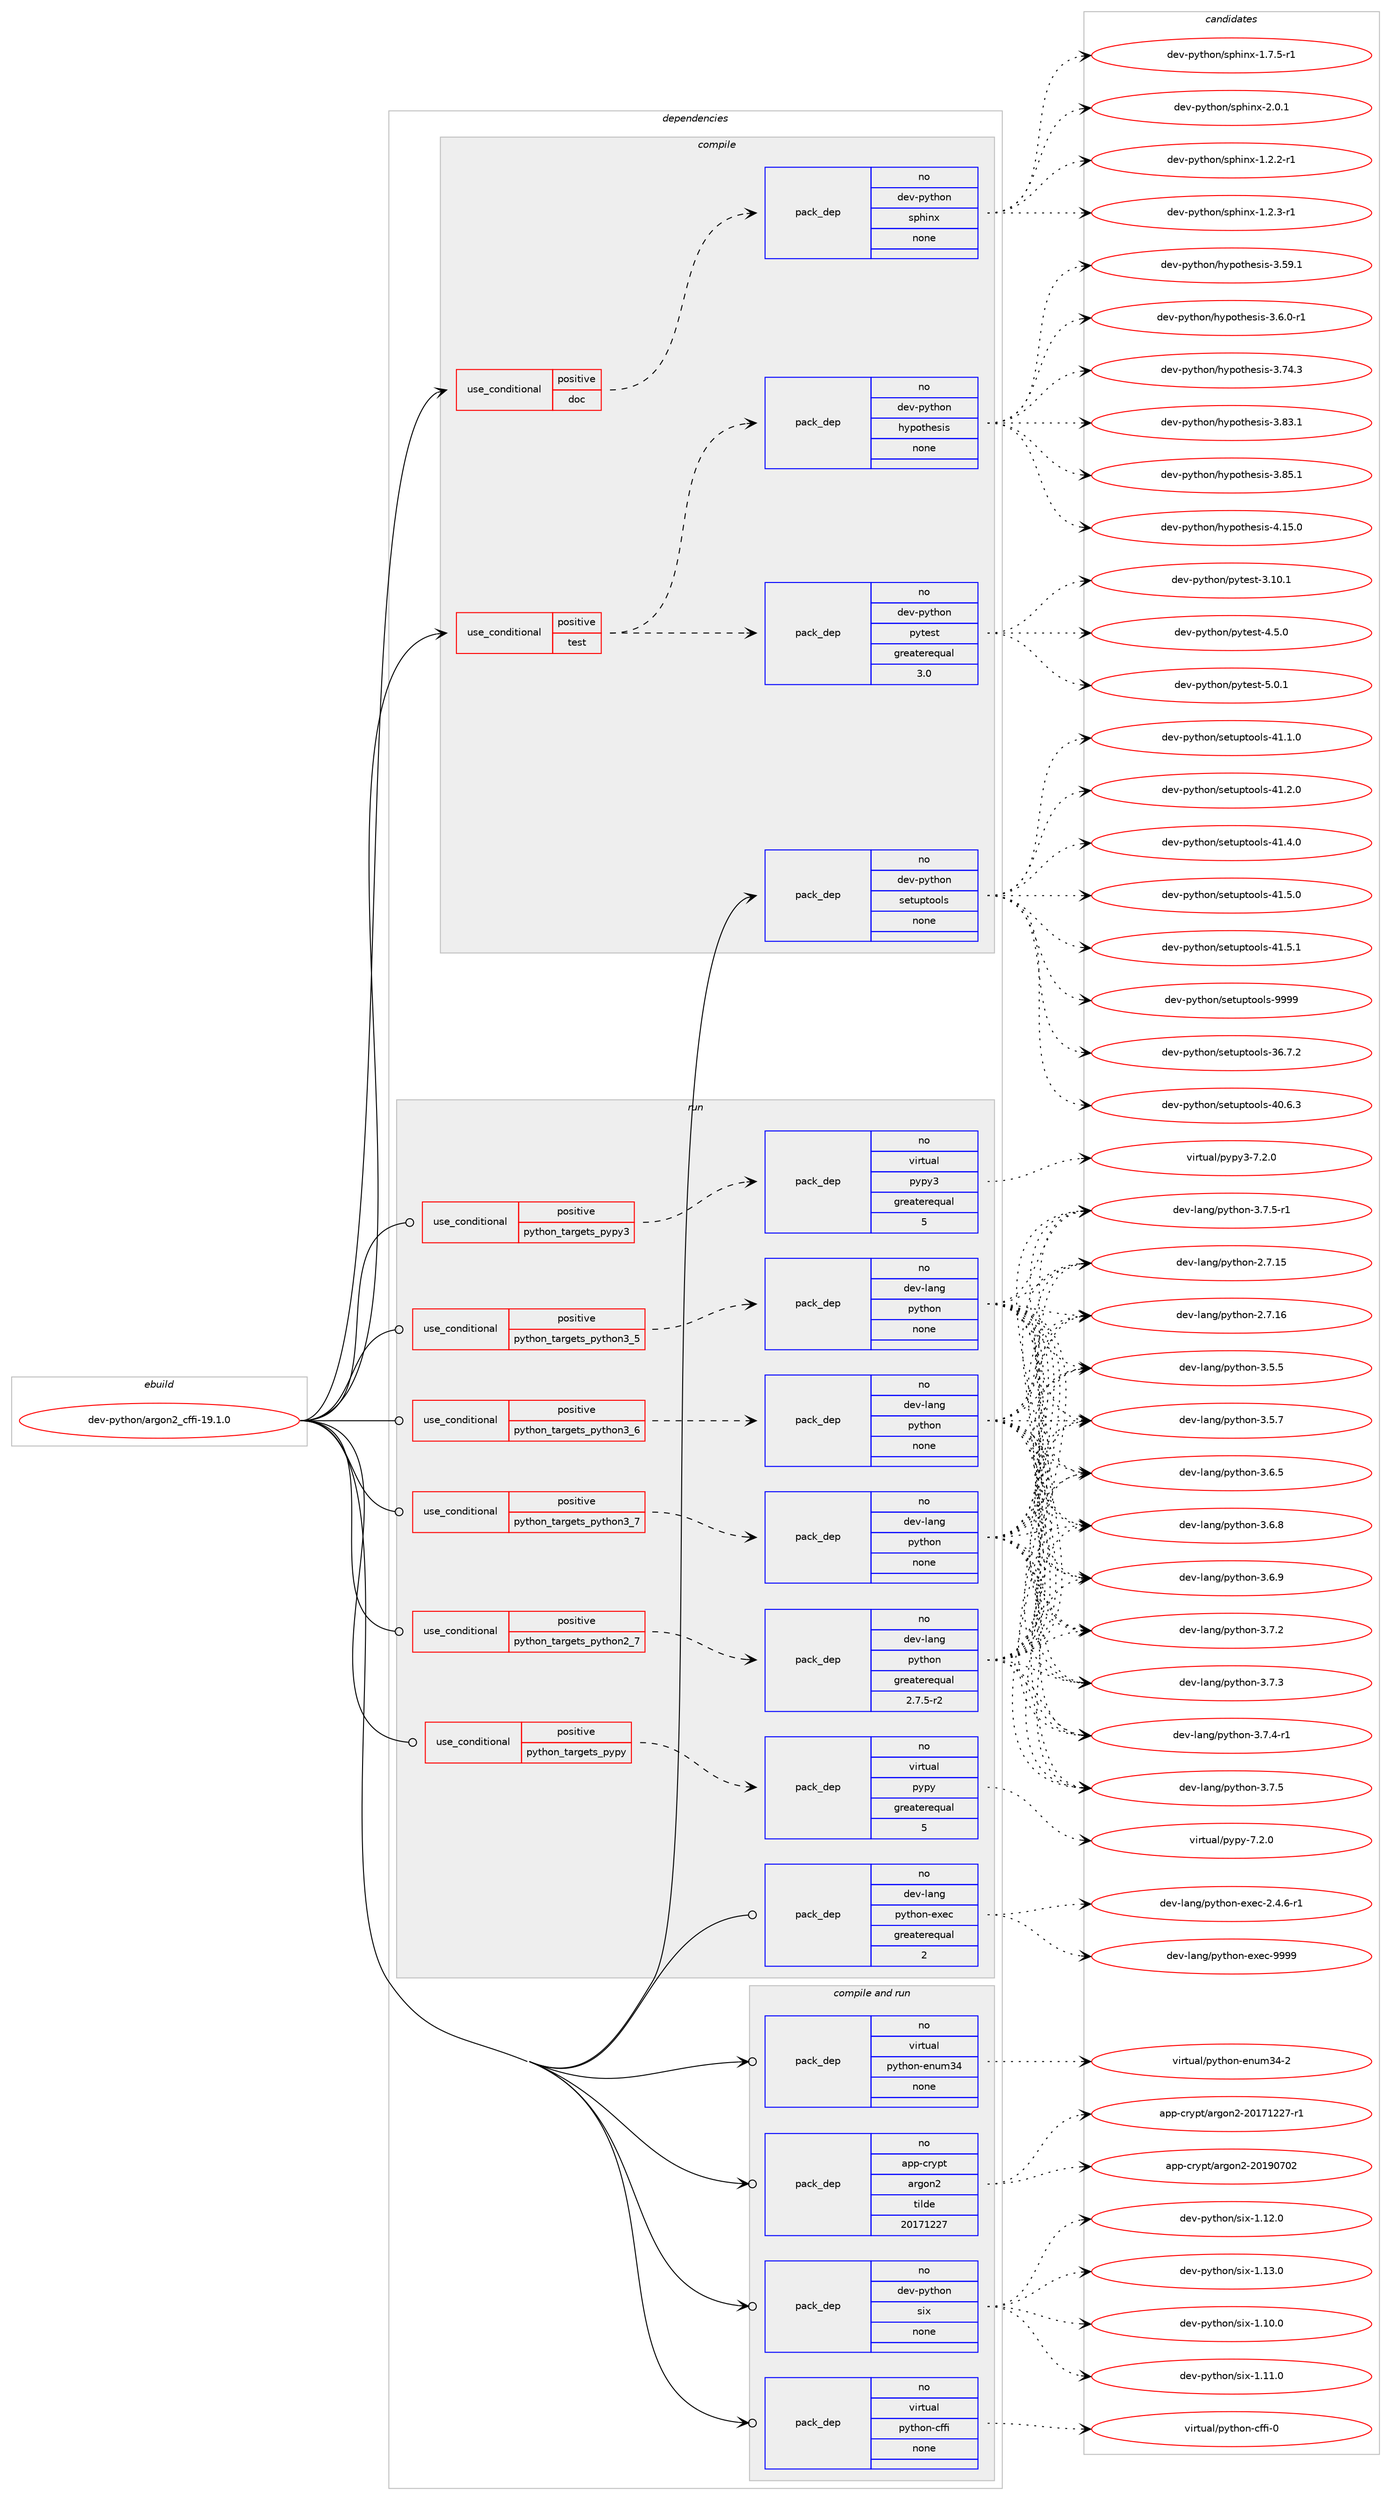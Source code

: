 digraph prolog {

# *************
# Graph options
# *************

newrank=true;
concentrate=true;
compound=true;
graph [rankdir=LR,fontname=Helvetica,fontsize=10,ranksep=1.5];#, ranksep=2.5, nodesep=0.2];
edge  [arrowhead=vee];
node  [fontname=Helvetica,fontsize=10];

# **********
# The ebuild
# **********

subgraph cluster_leftcol {
color=gray;
rank=same;
label=<<i>ebuild</i>>;
id [label="dev-python/argon2_cffi-19.1.0", color=red, width=4, href="../dev-python/argon2_cffi-19.1.0.svg"];
}

# ****************
# The dependencies
# ****************

subgraph cluster_midcol {
color=gray;
label=<<i>dependencies</i>>;
subgraph cluster_compile {
fillcolor="#eeeeee";
style=filled;
label=<<i>compile</i>>;
subgraph cond136217 {
dependency594448 [label=<<TABLE BORDER="0" CELLBORDER="1" CELLSPACING="0" CELLPADDING="4"><TR><TD ROWSPAN="3" CELLPADDING="10">use_conditional</TD></TR><TR><TD>positive</TD></TR><TR><TD>doc</TD></TR></TABLE>>, shape=none, color=red];
subgraph pack446459 {
dependency594449 [label=<<TABLE BORDER="0" CELLBORDER="1" CELLSPACING="0" CELLPADDING="4" WIDTH="220"><TR><TD ROWSPAN="6" CELLPADDING="30">pack_dep</TD></TR><TR><TD WIDTH="110">no</TD></TR><TR><TD>dev-python</TD></TR><TR><TD>sphinx</TD></TR><TR><TD>none</TD></TR><TR><TD></TD></TR></TABLE>>, shape=none, color=blue];
}
dependency594448:e -> dependency594449:w [weight=20,style="dashed",arrowhead="vee"];
}
id:e -> dependency594448:w [weight=20,style="solid",arrowhead="vee"];
subgraph cond136218 {
dependency594450 [label=<<TABLE BORDER="0" CELLBORDER="1" CELLSPACING="0" CELLPADDING="4"><TR><TD ROWSPAN="3" CELLPADDING="10">use_conditional</TD></TR><TR><TD>positive</TD></TR><TR><TD>test</TD></TR></TABLE>>, shape=none, color=red];
subgraph pack446460 {
dependency594451 [label=<<TABLE BORDER="0" CELLBORDER="1" CELLSPACING="0" CELLPADDING="4" WIDTH="220"><TR><TD ROWSPAN="6" CELLPADDING="30">pack_dep</TD></TR><TR><TD WIDTH="110">no</TD></TR><TR><TD>dev-python</TD></TR><TR><TD>hypothesis</TD></TR><TR><TD>none</TD></TR><TR><TD></TD></TR></TABLE>>, shape=none, color=blue];
}
dependency594450:e -> dependency594451:w [weight=20,style="dashed",arrowhead="vee"];
subgraph pack446461 {
dependency594452 [label=<<TABLE BORDER="0" CELLBORDER="1" CELLSPACING="0" CELLPADDING="4" WIDTH="220"><TR><TD ROWSPAN="6" CELLPADDING="30">pack_dep</TD></TR><TR><TD WIDTH="110">no</TD></TR><TR><TD>dev-python</TD></TR><TR><TD>pytest</TD></TR><TR><TD>greaterequal</TD></TR><TR><TD>3.0</TD></TR></TABLE>>, shape=none, color=blue];
}
dependency594450:e -> dependency594452:w [weight=20,style="dashed",arrowhead="vee"];
}
id:e -> dependency594450:w [weight=20,style="solid",arrowhead="vee"];
subgraph pack446462 {
dependency594453 [label=<<TABLE BORDER="0" CELLBORDER="1" CELLSPACING="0" CELLPADDING="4" WIDTH="220"><TR><TD ROWSPAN="6" CELLPADDING="30">pack_dep</TD></TR><TR><TD WIDTH="110">no</TD></TR><TR><TD>dev-python</TD></TR><TR><TD>setuptools</TD></TR><TR><TD>none</TD></TR><TR><TD></TD></TR></TABLE>>, shape=none, color=blue];
}
id:e -> dependency594453:w [weight=20,style="solid",arrowhead="vee"];
}
subgraph cluster_compileandrun {
fillcolor="#eeeeee";
style=filled;
label=<<i>compile and run</i>>;
subgraph pack446463 {
dependency594454 [label=<<TABLE BORDER="0" CELLBORDER="1" CELLSPACING="0" CELLPADDING="4" WIDTH="220"><TR><TD ROWSPAN="6" CELLPADDING="30">pack_dep</TD></TR><TR><TD WIDTH="110">no</TD></TR><TR><TD>app-crypt</TD></TR><TR><TD>argon2</TD></TR><TR><TD>tilde</TD></TR><TR><TD>20171227</TD></TR></TABLE>>, shape=none, color=blue];
}
id:e -> dependency594454:w [weight=20,style="solid",arrowhead="odotvee"];
subgraph pack446464 {
dependency594455 [label=<<TABLE BORDER="0" CELLBORDER="1" CELLSPACING="0" CELLPADDING="4" WIDTH="220"><TR><TD ROWSPAN="6" CELLPADDING="30">pack_dep</TD></TR><TR><TD WIDTH="110">no</TD></TR><TR><TD>dev-python</TD></TR><TR><TD>six</TD></TR><TR><TD>none</TD></TR><TR><TD></TD></TR></TABLE>>, shape=none, color=blue];
}
id:e -> dependency594455:w [weight=20,style="solid",arrowhead="odotvee"];
subgraph pack446465 {
dependency594456 [label=<<TABLE BORDER="0" CELLBORDER="1" CELLSPACING="0" CELLPADDING="4" WIDTH="220"><TR><TD ROWSPAN="6" CELLPADDING="30">pack_dep</TD></TR><TR><TD WIDTH="110">no</TD></TR><TR><TD>virtual</TD></TR><TR><TD>python-cffi</TD></TR><TR><TD>none</TD></TR><TR><TD></TD></TR></TABLE>>, shape=none, color=blue];
}
id:e -> dependency594456:w [weight=20,style="solid",arrowhead="odotvee"];
subgraph pack446466 {
dependency594457 [label=<<TABLE BORDER="0" CELLBORDER="1" CELLSPACING="0" CELLPADDING="4" WIDTH="220"><TR><TD ROWSPAN="6" CELLPADDING="30">pack_dep</TD></TR><TR><TD WIDTH="110">no</TD></TR><TR><TD>virtual</TD></TR><TR><TD>python-enum34</TD></TR><TR><TD>none</TD></TR><TR><TD></TD></TR></TABLE>>, shape=none, color=blue];
}
id:e -> dependency594457:w [weight=20,style="solid",arrowhead="odotvee"];
}
subgraph cluster_run {
fillcolor="#eeeeee";
style=filled;
label=<<i>run</i>>;
subgraph cond136219 {
dependency594458 [label=<<TABLE BORDER="0" CELLBORDER="1" CELLSPACING="0" CELLPADDING="4"><TR><TD ROWSPAN="3" CELLPADDING="10">use_conditional</TD></TR><TR><TD>positive</TD></TR><TR><TD>python_targets_pypy</TD></TR></TABLE>>, shape=none, color=red];
subgraph pack446467 {
dependency594459 [label=<<TABLE BORDER="0" CELLBORDER="1" CELLSPACING="0" CELLPADDING="4" WIDTH="220"><TR><TD ROWSPAN="6" CELLPADDING="30">pack_dep</TD></TR><TR><TD WIDTH="110">no</TD></TR><TR><TD>virtual</TD></TR><TR><TD>pypy</TD></TR><TR><TD>greaterequal</TD></TR><TR><TD>5</TD></TR></TABLE>>, shape=none, color=blue];
}
dependency594458:e -> dependency594459:w [weight=20,style="dashed",arrowhead="vee"];
}
id:e -> dependency594458:w [weight=20,style="solid",arrowhead="odot"];
subgraph cond136220 {
dependency594460 [label=<<TABLE BORDER="0" CELLBORDER="1" CELLSPACING="0" CELLPADDING="4"><TR><TD ROWSPAN="3" CELLPADDING="10">use_conditional</TD></TR><TR><TD>positive</TD></TR><TR><TD>python_targets_pypy3</TD></TR></TABLE>>, shape=none, color=red];
subgraph pack446468 {
dependency594461 [label=<<TABLE BORDER="0" CELLBORDER="1" CELLSPACING="0" CELLPADDING="4" WIDTH="220"><TR><TD ROWSPAN="6" CELLPADDING="30">pack_dep</TD></TR><TR><TD WIDTH="110">no</TD></TR><TR><TD>virtual</TD></TR><TR><TD>pypy3</TD></TR><TR><TD>greaterequal</TD></TR><TR><TD>5</TD></TR></TABLE>>, shape=none, color=blue];
}
dependency594460:e -> dependency594461:w [weight=20,style="dashed",arrowhead="vee"];
}
id:e -> dependency594460:w [weight=20,style="solid",arrowhead="odot"];
subgraph cond136221 {
dependency594462 [label=<<TABLE BORDER="0" CELLBORDER="1" CELLSPACING="0" CELLPADDING="4"><TR><TD ROWSPAN="3" CELLPADDING="10">use_conditional</TD></TR><TR><TD>positive</TD></TR><TR><TD>python_targets_python2_7</TD></TR></TABLE>>, shape=none, color=red];
subgraph pack446469 {
dependency594463 [label=<<TABLE BORDER="0" CELLBORDER="1" CELLSPACING="0" CELLPADDING="4" WIDTH="220"><TR><TD ROWSPAN="6" CELLPADDING="30">pack_dep</TD></TR><TR><TD WIDTH="110">no</TD></TR><TR><TD>dev-lang</TD></TR><TR><TD>python</TD></TR><TR><TD>greaterequal</TD></TR><TR><TD>2.7.5-r2</TD></TR></TABLE>>, shape=none, color=blue];
}
dependency594462:e -> dependency594463:w [weight=20,style="dashed",arrowhead="vee"];
}
id:e -> dependency594462:w [weight=20,style="solid",arrowhead="odot"];
subgraph cond136222 {
dependency594464 [label=<<TABLE BORDER="0" CELLBORDER="1" CELLSPACING="0" CELLPADDING="4"><TR><TD ROWSPAN="3" CELLPADDING="10">use_conditional</TD></TR><TR><TD>positive</TD></TR><TR><TD>python_targets_python3_5</TD></TR></TABLE>>, shape=none, color=red];
subgraph pack446470 {
dependency594465 [label=<<TABLE BORDER="0" CELLBORDER="1" CELLSPACING="0" CELLPADDING="4" WIDTH="220"><TR><TD ROWSPAN="6" CELLPADDING="30">pack_dep</TD></TR><TR><TD WIDTH="110">no</TD></TR><TR><TD>dev-lang</TD></TR><TR><TD>python</TD></TR><TR><TD>none</TD></TR><TR><TD></TD></TR></TABLE>>, shape=none, color=blue];
}
dependency594464:e -> dependency594465:w [weight=20,style="dashed",arrowhead="vee"];
}
id:e -> dependency594464:w [weight=20,style="solid",arrowhead="odot"];
subgraph cond136223 {
dependency594466 [label=<<TABLE BORDER="0" CELLBORDER="1" CELLSPACING="0" CELLPADDING="4"><TR><TD ROWSPAN="3" CELLPADDING="10">use_conditional</TD></TR><TR><TD>positive</TD></TR><TR><TD>python_targets_python3_6</TD></TR></TABLE>>, shape=none, color=red];
subgraph pack446471 {
dependency594467 [label=<<TABLE BORDER="0" CELLBORDER="1" CELLSPACING="0" CELLPADDING="4" WIDTH="220"><TR><TD ROWSPAN="6" CELLPADDING="30">pack_dep</TD></TR><TR><TD WIDTH="110">no</TD></TR><TR><TD>dev-lang</TD></TR><TR><TD>python</TD></TR><TR><TD>none</TD></TR><TR><TD></TD></TR></TABLE>>, shape=none, color=blue];
}
dependency594466:e -> dependency594467:w [weight=20,style="dashed",arrowhead="vee"];
}
id:e -> dependency594466:w [weight=20,style="solid",arrowhead="odot"];
subgraph cond136224 {
dependency594468 [label=<<TABLE BORDER="0" CELLBORDER="1" CELLSPACING="0" CELLPADDING="4"><TR><TD ROWSPAN="3" CELLPADDING="10">use_conditional</TD></TR><TR><TD>positive</TD></TR><TR><TD>python_targets_python3_7</TD></TR></TABLE>>, shape=none, color=red];
subgraph pack446472 {
dependency594469 [label=<<TABLE BORDER="0" CELLBORDER="1" CELLSPACING="0" CELLPADDING="4" WIDTH="220"><TR><TD ROWSPAN="6" CELLPADDING="30">pack_dep</TD></TR><TR><TD WIDTH="110">no</TD></TR><TR><TD>dev-lang</TD></TR><TR><TD>python</TD></TR><TR><TD>none</TD></TR><TR><TD></TD></TR></TABLE>>, shape=none, color=blue];
}
dependency594468:e -> dependency594469:w [weight=20,style="dashed",arrowhead="vee"];
}
id:e -> dependency594468:w [weight=20,style="solid",arrowhead="odot"];
subgraph pack446473 {
dependency594470 [label=<<TABLE BORDER="0" CELLBORDER="1" CELLSPACING="0" CELLPADDING="4" WIDTH="220"><TR><TD ROWSPAN="6" CELLPADDING="30">pack_dep</TD></TR><TR><TD WIDTH="110">no</TD></TR><TR><TD>dev-lang</TD></TR><TR><TD>python-exec</TD></TR><TR><TD>greaterequal</TD></TR><TR><TD>2</TD></TR></TABLE>>, shape=none, color=blue];
}
id:e -> dependency594470:w [weight=20,style="solid",arrowhead="odot"];
}
}

# **************
# The candidates
# **************

subgraph cluster_choices {
rank=same;
color=gray;
label=<<i>candidates</i>>;

subgraph choice446459 {
color=black;
nodesep=1;
choice10010111845112121116104111110471151121041051101204549465046504511449 [label="dev-python/sphinx-1.2.2-r1", color=red, width=4,href="../dev-python/sphinx-1.2.2-r1.svg"];
choice10010111845112121116104111110471151121041051101204549465046514511449 [label="dev-python/sphinx-1.2.3-r1", color=red, width=4,href="../dev-python/sphinx-1.2.3-r1.svg"];
choice10010111845112121116104111110471151121041051101204549465546534511449 [label="dev-python/sphinx-1.7.5-r1", color=red, width=4,href="../dev-python/sphinx-1.7.5-r1.svg"];
choice1001011184511212111610411111047115112104105110120455046484649 [label="dev-python/sphinx-2.0.1", color=red, width=4,href="../dev-python/sphinx-2.0.1.svg"];
dependency594449:e -> choice10010111845112121116104111110471151121041051101204549465046504511449:w [style=dotted,weight="100"];
dependency594449:e -> choice10010111845112121116104111110471151121041051101204549465046514511449:w [style=dotted,weight="100"];
dependency594449:e -> choice10010111845112121116104111110471151121041051101204549465546534511449:w [style=dotted,weight="100"];
dependency594449:e -> choice1001011184511212111610411111047115112104105110120455046484649:w [style=dotted,weight="100"];
}
subgraph choice446460 {
color=black;
nodesep=1;
choice100101118451121211161041111104710412111211111610410111510511545514653574649 [label="dev-python/hypothesis-3.59.1", color=red, width=4,href="../dev-python/hypothesis-3.59.1.svg"];
choice10010111845112121116104111110471041211121111161041011151051154551465446484511449 [label="dev-python/hypothesis-3.6.0-r1", color=red, width=4,href="../dev-python/hypothesis-3.6.0-r1.svg"];
choice100101118451121211161041111104710412111211111610410111510511545514655524651 [label="dev-python/hypothesis-3.74.3", color=red, width=4,href="../dev-python/hypothesis-3.74.3.svg"];
choice100101118451121211161041111104710412111211111610410111510511545514656514649 [label="dev-python/hypothesis-3.83.1", color=red, width=4,href="../dev-python/hypothesis-3.83.1.svg"];
choice100101118451121211161041111104710412111211111610410111510511545514656534649 [label="dev-python/hypothesis-3.85.1", color=red, width=4,href="../dev-python/hypothesis-3.85.1.svg"];
choice100101118451121211161041111104710412111211111610410111510511545524649534648 [label="dev-python/hypothesis-4.15.0", color=red, width=4,href="../dev-python/hypothesis-4.15.0.svg"];
dependency594451:e -> choice100101118451121211161041111104710412111211111610410111510511545514653574649:w [style=dotted,weight="100"];
dependency594451:e -> choice10010111845112121116104111110471041211121111161041011151051154551465446484511449:w [style=dotted,weight="100"];
dependency594451:e -> choice100101118451121211161041111104710412111211111610410111510511545514655524651:w [style=dotted,weight="100"];
dependency594451:e -> choice100101118451121211161041111104710412111211111610410111510511545514656514649:w [style=dotted,weight="100"];
dependency594451:e -> choice100101118451121211161041111104710412111211111610410111510511545514656534649:w [style=dotted,weight="100"];
dependency594451:e -> choice100101118451121211161041111104710412111211111610410111510511545524649534648:w [style=dotted,weight="100"];
}
subgraph choice446461 {
color=black;
nodesep=1;
choice100101118451121211161041111104711212111610111511645514649484649 [label="dev-python/pytest-3.10.1", color=red, width=4,href="../dev-python/pytest-3.10.1.svg"];
choice1001011184511212111610411111047112121116101115116455246534648 [label="dev-python/pytest-4.5.0", color=red, width=4,href="../dev-python/pytest-4.5.0.svg"];
choice1001011184511212111610411111047112121116101115116455346484649 [label="dev-python/pytest-5.0.1", color=red, width=4,href="../dev-python/pytest-5.0.1.svg"];
dependency594452:e -> choice100101118451121211161041111104711212111610111511645514649484649:w [style=dotted,weight="100"];
dependency594452:e -> choice1001011184511212111610411111047112121116101115116455246534648:w [style=dotted,weight="100"];
dependency594452:e -> choice1001011184511212111610411111047112121116101115116455346484649:w [style=dotted,weight="100"];
}
subgraph choice446462 {
color=black;
nodesep=1;
choice100101118451121211161041111104711510111611711211611111110811545515446554650 [label="dev-python/setuptools-36.7.2", color=red, width=4,href="../dev-python/setuptools-36.7.2.svg"];
choice100101118451121211161041111104711510111611711211611111110811545524846544651 [label="dev-python/setuptools-40.6.3", color=red, width=4,href="../dev-python/setuptools-40.6.3.svg"];
choice100101118451121211161041111104711510111611711211611111110811545524946494648 [label="dev-python/setuptools-41.1.0", color=red, width=4,href="../dev-python/setuptools-41.1.0.svg"];
choice100101118451121211161041111104711510111611711211611111110811545524946504648 [label="dev-python/setuptools-41.2.0", color=red, width=4,href="../dev-python/setuptools-41.2.0.svg"];
choice100101118451121211161041111104711510111611711211611111110811545524946524648 [label="dev-python/setuptools-41.4.0", color=red, width=4,href="../dev-python/setuptools-41.4.0.svg"];
choice100101118451121211161041111104711510111611711211611111110811545524946534648 [label="dev-python/setuptools-41.5.0", color=red, width=4,href="../dev-python/setuptools-41.5.0.svg"];
choice100101118451121211161041111104711510111611711211611111110811545524946534649 [label="dev-python/setuptools-41.5.1", color=red, width=4,href="../dev-python/setuptools-41.5.1.svg"];
choice10010111845112121116104111110471151011161171121161111111081154557575757 [label="dev-python/setuptools-9999", color=red, width=4,href="../dev-python/setuptools-9999.svg"];
dependency594453:e -> choice100101118451121211161041111104711510111611711211611111110811545515446554650:w [style=dotted,weight="100"];
dependency594453:e -> choice100101118451121211161041111104711510111611711211611111110811545524846544651:w [style=dotted,weight="100"];
dependency594453:e -> choice100101118451121211161041111104711510111611711211611111110811545524946494648:w [style=dotted,weight="100"];
dependency594453:e -> choice100101118451121211161041111104711510111611711211611111110811545524946504648:w [style=dotted,weight="100"];
dependency594453:e -> choice100101118451121211161041111104711510111611711211611111110811545524946524648:w [style=dotted,weight="100"];
dependency594453:e -> choice100101118451121211161041111104711510111611711211611111110811545524946534648:w [style=dotted,weight="100"];
dependency594453:e -> choice100101118451121211161041111104711510111611711211611111110811545524946534649:w [style=dotted,weight="100"];
dependency594453:e -> choice10010111845112121116104111110471151011161171121161111111081154557575757:w [style=dotted,weight="100"];
}
subgraph choice446463 {
color=black;
nodesep=1;
choice9711211245991141211121164797114103111110504550484955495050554511449 [label="app-crypt/argon2-20171227-r1", color=red, width=4,href="../app-crypt/argon2-20171227-r1.svg"];
choice971121124599114121112116479711410311111050455048495748554850 [label="app-crypt/argon2-20190702", color=red, width=4,href="../app-crypt/argon2-20190702.svg"];
dependency594454:e -> choice9711211245991141211121164797114103111110504550484955495050554511449:w [style=dotted,weight="100"];
dependency594454:e -> choice971121124599114121112116479711410311111050455048495748554850:w [style=dotted,weight="100"];
}
subgraph choice446464 {
color=black;
nodesep=1;
choice100101118451121211161041111104711510512045494649484648 [label="dev-python/six-1.10.0", color=red, width=4,href="../dev-python/six-1.10.0.svg"];
choice100101118451121211161041111104711510512045494649494648 [label="dev-python/six-1.11.0", color=red, width=4,href="../dev-python/six-1.11.0.svg"];
choice100101118451121211161041111104711510512045494649504648 [label="dev-python/six-1.12.0", color=red, width=4,href="../dev-python/six-1.12.0.svg"];
choice100101118451121211161041111104711510512045494649514648 [label="dev-python/six-1.13.0", color=red, width=4,href="../dev-python/six-1.13.0.svg"];
dependency594455:e -> choice100101118451121211161041111104711510512045494649484648:w [style=dotted,weight="100"];
dependency594455:e -> choice100101118451121211161041111104711510512045494649494648:w [style=dotted,weight="100"];
dependency594455:e -> choice100101118451121211161041111104711510512045494649504648:w [style=dotted,weight="100"];
dependency594455:e -> choice100101118451121211161041111104711510512045494649514648:w [style=dotted,weight="100"];
}
subgraph choice446465 {
color=black;
nodesep=1;
choice118105114116117971084711212111610411111045991021021054548 [label="virtual/python-cffi-0", color=red, width=4,href="../virtual/python-cffi-0.svg"];
dependency594456:e -> choice118105114116117971084711212111610411111045991021021054548:w [style=dotted,weight="100"];
}
subgraph choice446466 {
color=black;
nodesep=1;
choice11810511411611797108471121211161041111104510111011710951524550 [label="virtual/python-enum34-2", color=red, width=4,href="../virtual/python-enum34-2.svg"];
dependency594457:e -> choice11810511411611797108471121211161041111104510111011710951524550:w [style=dotted,weight="100"];
}
subgraph choice446467 {
color=black;
nodesep=1;
choice1181051141161179710847112121112121455546504648 [label="virtual/pypy-7.2.0", color=red, width=4,href="../virtual/pypy-7.2.0.svg"];
dependency594459:e -> choice1181051141161179710847112121112121455546504648:w [style=dotted,weight="100"];
}
subgraph choice446468 {
color=black;
nodesep=1;
choice118105114116117971084711212111212151455546504648 [label="virtual/pypy3-7.2.0", color=red, width=4,href="../virtual/pypy3-7.2.0.svg"];
dependency594461:e -> choice118105114116117971084711212111212151455546504648:w [style=dotted,weight="100"];
}
subgraph choice446469 {
color=black;
nodesep=1;
choice10010111845108971101034711212111610411111045504655464953 [label="dev-lang/python-2.7.15", color=red, width=4,href="../dev-lang/python-2.7.15.svg"];
choice10010111845108971101034711212111610411111045504655464954 [label="dev-lang/python-2.7.16", color=red, width=4,href="../dev-lang/python-2.7.16.svg"];
choice100101118451089711010347112121116104111110455146534653 [label="dev-lang/python-3.5.5", color=red, width=4,href="../dev-lang/python-3.5.5.svg"];
choice100101118451089711010347112121116104111110455146534655 [label="dev-lang/python-3.5.7", color=red, width=4,href="../dev-lang/python-3.5.7.svg"];
choice100101118451089711010347112121116104111110455146544653 [label="dev-lang/python-3.6.5", color=red, width=4,href="../dev-lang/python-3.6.5.svg"];
choice100101118451089711010347112121116104111110455146544656 [label="dev-lang/python-3.6.8", color=red, width=4,href="../dev-lang/python-3.6.8.svg"];
choice100101118451089711010347112121116104111110455146544657 [label="dev-lang/python-3.6.9", color=red, width=4,href="../dev-lang/python-3.6.9.svg"];
choice100101118451089711010347112121116104111110455146554650 [label="dev-lang/python-3.7.2", color=red, width=4,href="../dev-lang/python-3.7.2.svg"];
choice100101118451089711010347112121116104111110455146554651 [label="dev-lang/python-3.7.3", color=red, width=4,href="../dev-lang/python-3.7.3.svg"];
choice1001011184510897110103471121211161041111104551465546524511449 [label="dev-lang/python-3.7.4-r1", color=red, width=4,href="../dev-lang/python-3.7.4-r1.svg"];
choice100101118451089711010347112121116104111110455146554653 [label="dev-lang/python-3.7.5", color=red, width=4,href="../dev-lang/python-3.7.5.svg"];
choice1001011184510897110103471121211161041111104551465546534511449 [label="dev-lang/python-3.7.5-r1", color=red, width=4,href="../dev-lang/python-3.7.5-r1.svg"];
dependency594463:e -> choice10010111845108971101034711212111610411111045504655464953:w [style=dotted,weight="100"];
dependency594463:e -> choice10010111845108971101034711212111610411111045504655464954:w [style=dotted,weight="100"];
dependency594463:e -> choice100101118451089711010347112121116104111110455146534653:w [style=dotted,weight="100"];
dependency594463:e -> choice100101118451089711010347112121116104111110455146534655:w [style=dotted,weight="100"];
dependency594463:e -> choice100101118451089711010347112121116104111110455146544653:w [style=dotted,weight="100"];
dependency594463:e -> choice100101118451089711010347112121116104111110455146544656:w [style=dotted,weight="100"];
dependency594463:e -> choice100101118451089711010347112121116104111110455146544657:w [style=dotted,weight="100"];
dependency594463:e -> choice100101118451089711010347112121116104111110455146554650:w [style=dotted,weight="100"];
dependency594463:e -> choice100101118451089711010347112121116104111110455146554651:w [style=dotted,weight="100"];
dependency594463:e -> choice1001011184510897110103471121211161041111104551465546524511449:w [style=dotted,weight="100"];
dependency594463:e -> choice100101118451089711010347112121116104111110455146554653:w [style=dotted,weight="100"];
dependency594463:e -> choice1001011184510897110103471121211161041111104551465546534511449:w [style=dotted,weight="100"];
}
subgraph choice446470 {
color=black;
nodesep=1;
choice10010111845108971101034711212111610411111045504655464953 [label="dev-lang/python-2.7.15", color=red, width=4,href="../dev-lang/python-2.7.15.svg"];
choice10010111845108971101034711212111610411111045504655464954 [label="dev-lang/python-2.7.16", color=red, width=4,href="../dev-lang/python-2.7.16.svg"];
choice100101118451089711010347112121116104111110455146534653 [label="dev-lang/python-3.5.5", color=red, width=4,href="../dev-lang/python-3.5.5.svg"];
choice100101118451089711010347112121116104111110455146534655 [label="dev-lang/python-3.5.7", color=red, width=4,href="../dev-lang/python-3.5.7.svg"];
choice100101118451089711010347112121116104111110455146544653 [label="dev-lang/python-3.6.5", color=red, width=4,href="../dev-lang/python-3.6.5.svg"];
choice100101118451089711010347112121116104111110455146544656 [label="dev-lang/python-3.6.8", color=red, width=4,href="../dev-lang/python-3.6.8.svg"];
choice100101118451089711010347112121116104111110455146544657 [label="dev-lang/python-3.6.9", color=red, width=4,href="../dev-lang/python-3.6.9.svg"];
choice100101118451089711010347112121116104111110455146554650 [label="dev-lang/python-3.7.2", color=red, width=4,href="../dev-lang/python-3.7.2.svg"];
choice100101118451089711010347112121116104111110455146554651 [label="dev-lang/python-3.7.3", color=red, width=4,href="../dev-lang/python-3.7.3.svg"];
choice1001011184510897110103471121211161041111104551465546524511449 [label="dev-lang/python-3.7.4-r1", color=red, width=4,href="../dev-lang/python-3.7.4-r1.svg"];
choice100101118451089711010347112121116104111110455146554653 [label="dev-lang/python-3.7.5", color=red, width=4,href="../dev-lang/python-3.7.5.svg"];
choice1001011184510897110103471121211161041111104551465546534511449 [label="dev-lang/python-3.7.5-r1", color=red, width=4,href="../dev-lang/python-3.7.5-r1.svg"];
dependency594465:e -> choice10010111845108971101034711212111610411111045504655464953:w [style=dotted,weight="100"];
dependency594465:e -> choice10010111845108971101034711212111610411111045504655464954:w [style=dotted,weight="100"];
dependency594465:e -> choice100101118451089711010347112121116104111110455146534653:w [style=dotted,weight="100"];
dependency594465:e -> choice100101118451089711010347112121116104111110455146534655:w [style=dotted,weight="100"];
dependency594465:e -> choice100101118451089711010347112121116104111110455146544653:w [style=dotted,weight="100"];
dependency594465:e -> choice100101118451089711010347112121116104111110455146544656:w [style=dotted,weight="100"];
dependency594465:e -> choice100101118451089711010347112121116104111110455146544657:w [style=dotted,weight="100"];
dependency594465:e -> choice100101118451089711010347112121116104111110455146554650:w [style=dotted,weight="100"];
dependency594465:e -> choice100101118451089711010347112121116104111110455146554651:w [style=dotted,weight="100"];
dependency594465:e -> choice1001011184510897110103471121211161041111104551465546524511449:w [style=dotted,weight="100"];
dependency594465:e -> choice100101118451089711010347112121116104111110455146554653:w [style=dotted,weight="100"];
dependency594465:e -> choice1001011184510897110103471121211161041111104551465546534511449:w [style=dotted,weight="100"];
}
subgraph choice446471 {
color=black;
nodesep=1;
choice10010111845108971101034711212111610411111045504655464953 [label="dev-lang/python-2.7.15", color=red, width=4,href="../dev-lang/python-2.7.15.svg"];
choice10010111845108971101034711212111610411111045504655464954 [label="dev-lang/python-2.7.16", color=red, width=4,href="../dev-lang/python-2.7.16.svg"];
choice100101118451089711010347112121116104111110455146534653 [label="dev-lang/python-3.5.5", color=red, width=4,href="../dev-lang/python-3.5.5.svg"];
choice100101118451089711010347112121116104111110455146534655 [label="dev-lang/python-3.5.7", color=red, width=4,href="../dev-lang/python-3.5.7.svg"];
choice100101118451089711010347112121116104111110455146544653 [label="dev-lang/python-3.6.5", color=red, width=4,href="../dev-lang/python-3.6.5.svg"];
choice100101118451089711010347112121116104111110455146544656 [label="dev-lang/python-3.6.8", color=red, width=4,href="../dev-lang/python-3.6.8.svg"];
choice100101118451089711010347112121116104111110455146544657 [label="dev-lang/python-3.6.9", color=red, width=4,href="../dev-lang/python-3.6.9.svg"];
choice100101118451089711010347112121116104111110455146554650 [label="dev-lang/python-3.7.2", color=red, width=4,href="../dev-lang/python-3.7.2.svg"];
choice100101118451089711010347112121116104111110455146554651 [label="dev-lang/python-3.7.3", color=red, width=4,href="../dev-lang/python-3.7.3.svg"];
choice1001011184510897110103471121211161041111104551465546524511449 [label="dev-lang/python-3.7.4-r1", color=red, width=4,href="../dev-lang/python-3.7.4-r1.svg"];
choice100101118451089711010347112121116104111110455146554653 [label="dev-lang/python-3.7.5", color=red, width=4,href="../dev-lang/python-3.7.5.svg"];
choice1001011184510897110103471121211161041111104551465546534511449 [label="dev-lang/python-3.7.5-r1", color=red, width=4,href="../dev-lang/python-3.7.5-r1.svg"];
dependency594467:e -> choice10010111845108971101034711212111610411111045504655464953:w [style=dotted,weight="100"];
dependency594467:e -> choice10010111845108971101034711212111610411111045504655464954:w [style=dotted,weight="100"];
dependency594467:e -> choice100101118451089711010347112121116104111110455146534653:w [style=dotted,weight="100"];
dependency594467:e -> choice100101118451089711010347112121116104111110455146534655:w [style=dotted,weight="100"];
dependency594467:e -> choice100101118451089711010347112121116104111110455146544653:w [style=dotted,weight="100"];
dependency594467:e -> choice100101118451089711010347112121116104111110455146544656:w [style=dotted,weight="100"];
dependency594467:e -> choice100101118451089711010347112121116104111110455146544657:w [style=dotted,weight="100"];
dependency594467:e -> choice100101118451089711010347112121116104111110455146554650:w [style=dotted,weight="100"];
dependency594467:e -> choice100101118451089711010347112121116104111110455146554651:w [style=dotted,weight="100"];
dependency594467:e -> choice1001011184510897110103471121211161041111104551465546524511449:w [style=dotted,weight="100"];
dependency594467:e -> choice100101118451089711010347112121116104111110455146554653:w [style=dotted,weight="100"];
dependency594467:e -> choice1001011184510897110103471121211161041111104551465546534511449:w [style=dotted,weight="100"];
}
subgraph choice446472 {
color=black;
nodesep=1;
choice10010111845108971101034711212111610411111045504655464953 [label="dev-lang/python-2.7.15", color=red, width=4,href="../dev-lang/python-2.7.15.svg"];
choice10010111845108971101034711212111610411111045504655464954 [label="dev-lang/python-2.7.16", color=red, width=4,href="../dev-lang/python-2.7.16.svg"];
choice100101118451089711010347112121116104111110455146534653 [label="dev-lang/python-3.5.5", color=red, width=4,href="../dev-lang/python-3.5.5.svg"];
choice100101118451089711010347112121116104111110455146534655 [label="dev-lang/python-3.5.7", color=red, width=4,href="../dev-lang/python-3.5.7.svg"];
choice100101118451089711010347112121116104111110455146544653 [label="dev-lang/python-3.6.5", color=red, width=4,href="../dev-lang/python-3.6.5.svg"];
choice100101118451089711010347112121116104111110455146544656 [label="dev-lang/python-3.6.8", color=red, width=4,href="../dev-lang/python-3.6.8.svg"];
choice100101118451089711010347112121116104111110455146544657 [label="dev-lang/python-3.6.9", color=red, width=4,href="../dev-lang/python-3.6.9.svg"];
choice100101118451089711010347112121116104111110455146554650 [label="dev-lang/python-3.7.2", color=red, width=4,href="../dev-lang/python-3.7.2.svg"];
choice100101118451089711010347112121116104111110455146554651 [label="dev-lang/python-3.7.3", color=red, width=4,href="../dev-lang/python-3.7.3.svg"];
choice1001011184510897110103471121211161041111104551465546524511449 [label="dev-lang/python-3.7.4-r1", color=red, width=4,href="../dev-lang/python-3.7.4-r1.svg"];
choice100101118451089711010347112121116104111110455146554653 [label="dev-lang/python-3.7.5", color=red, width=4,href="../dev-lang/python-3.7.5.svg"];
choice1001011184510897110103471121211161041111104551465546534511449 [label="dev-lang/python-3.7.5-r1", color=red, width=4,href="../dev-lang/python-3.7.5-r1.svg"];
dependency594469:e -> choice10010111845108971101034711212111610411111045504655464953:w [style=dotted,weight="100"];
dependency594469:e -> choice10010111845108971101034711212111610411111045504655464954:w [style=dotted,weight="100"];
dependency594469:e -> choice100101118451089711010347112121116104111110455146534653:w [style=dotted,weight="100"];
dependency594469:e -> choice100101118451089711010347112121116104111110455146534655:w [style=dotted,weight="100"];
dependency594469:e -> choice100101118451089711010347112121116104111110455146544653:w [style=dotted,weight="100"];
dependency594469:e -> choice100101118451089711010347112121116104111110455146544656:w [style=dotted,weight="100"];
dependency594469:e -> choice100101118451089711010347112121116104111110455146544657:w [style=dotted,weight="100"];
dependency594469:e -> choice100101118451089711010347112121116104111110455146554650:w [style=dotted,weight="100"];
dependency594469:e -> choice100101118451089711010347112121116104111110455146554651:w [style=dotted,weight="100"];
dependency594469:e -> choice1001011184510897110103471121211161041111104551465546524511449:w [style=dotted,weight="100"];
dependency594469:e -> choice100101118451089711010347112121116104111110455146554653:w [style=dotted,weight="100"];
dependency594469:e -> choice1001011184510897110103471121211161041111104551465546534511449:w [style=dotted,weight="100"];
}
subgraph choice446473 {
color=black;
nodesep=1;
choice10010111845108971101034711212111610411111045101120101994550465246544511449 [label="dev-lang/python-exec-2.4.6-r1", color=red, width=4,href="../dev-lang/python-exec-2.4.6-r1.svg"];
choice10010111845108971101034711212111610411111045101120101994557575757 [label="dev-lang/python-exec-9999", color=red, width=4,href="../dev-lang/python-exec-9999.svg"];
dependency594470:e -> choice10010111845108971101034711212111610411111045101120101994550465246544511449:w [style=dotted,weight="100"];
dependency594470:e -> choice10010111845108971101034711212111610411111045101120101994557575757:w [style=dotted,weight="100"];
}
}

}
